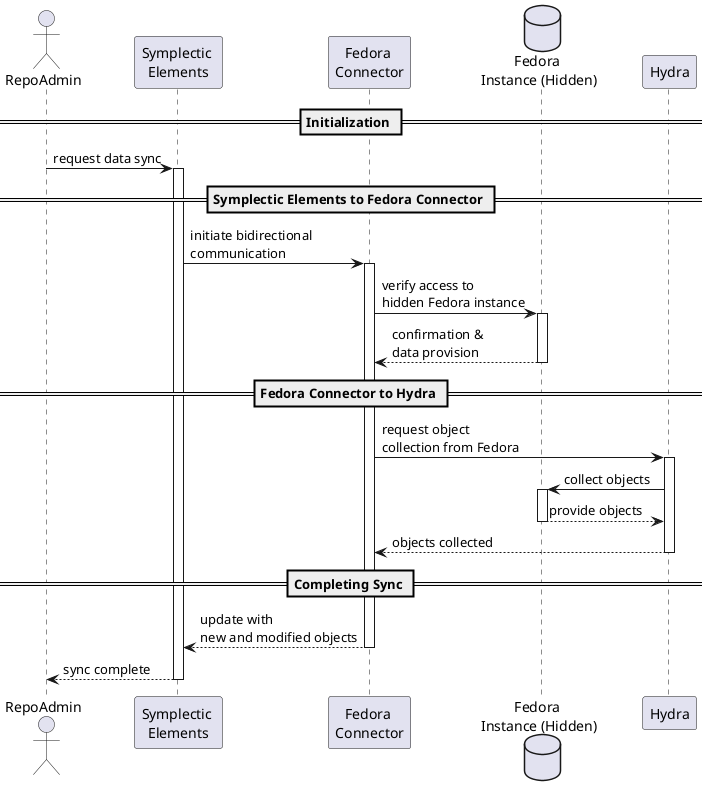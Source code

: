@startuml
actor repoadmin as "RepoAdmin"
participant SymplecticElements as "Symplectic \nElements"
participant FedoraConnector as "Fedora \nConnector"
database FedoraInstance as "Fedora \nInstance (Hidden)"
participant Hydra as "Hydra"

== Initialization ==
repoadmin -> SymplecticElements : request data sync
activate SymplecticElements

== Symplectic Elements to Fedora Connector ==
SymplecticElements -> FedoraConnector : initiate bidirectional \ncommunication
activate FedoraConnector

FedoraConnector -> FedoraInstance : verify access to \nhidden Fedora instance
activate FedoraInstance
FedoraInstance --> FedoraConnector : confirmation & \ndata provision
deactivate FedoraInstance

== Fedora Connector to Hydra ==
FedoraConnector -> Hydra : request object \ncollection from Fedora
activate Hydra

Hydra -> FedoraInstance : collect objects
activate FedoraInstance
FedoraInstance --> Hydra : provide objects
deactivate FedoraInstance

Hydra --> FedoraConnector : objects collected
deactivate Hydra

== Completing Sync ==
FedoraConnector --> SymplecticElements : update with \nnew and modified objects
deactivate FedoraConnector

SymplecticElements --> repoadmin : sync complete
deactivate SymplecticElements

@enduml
